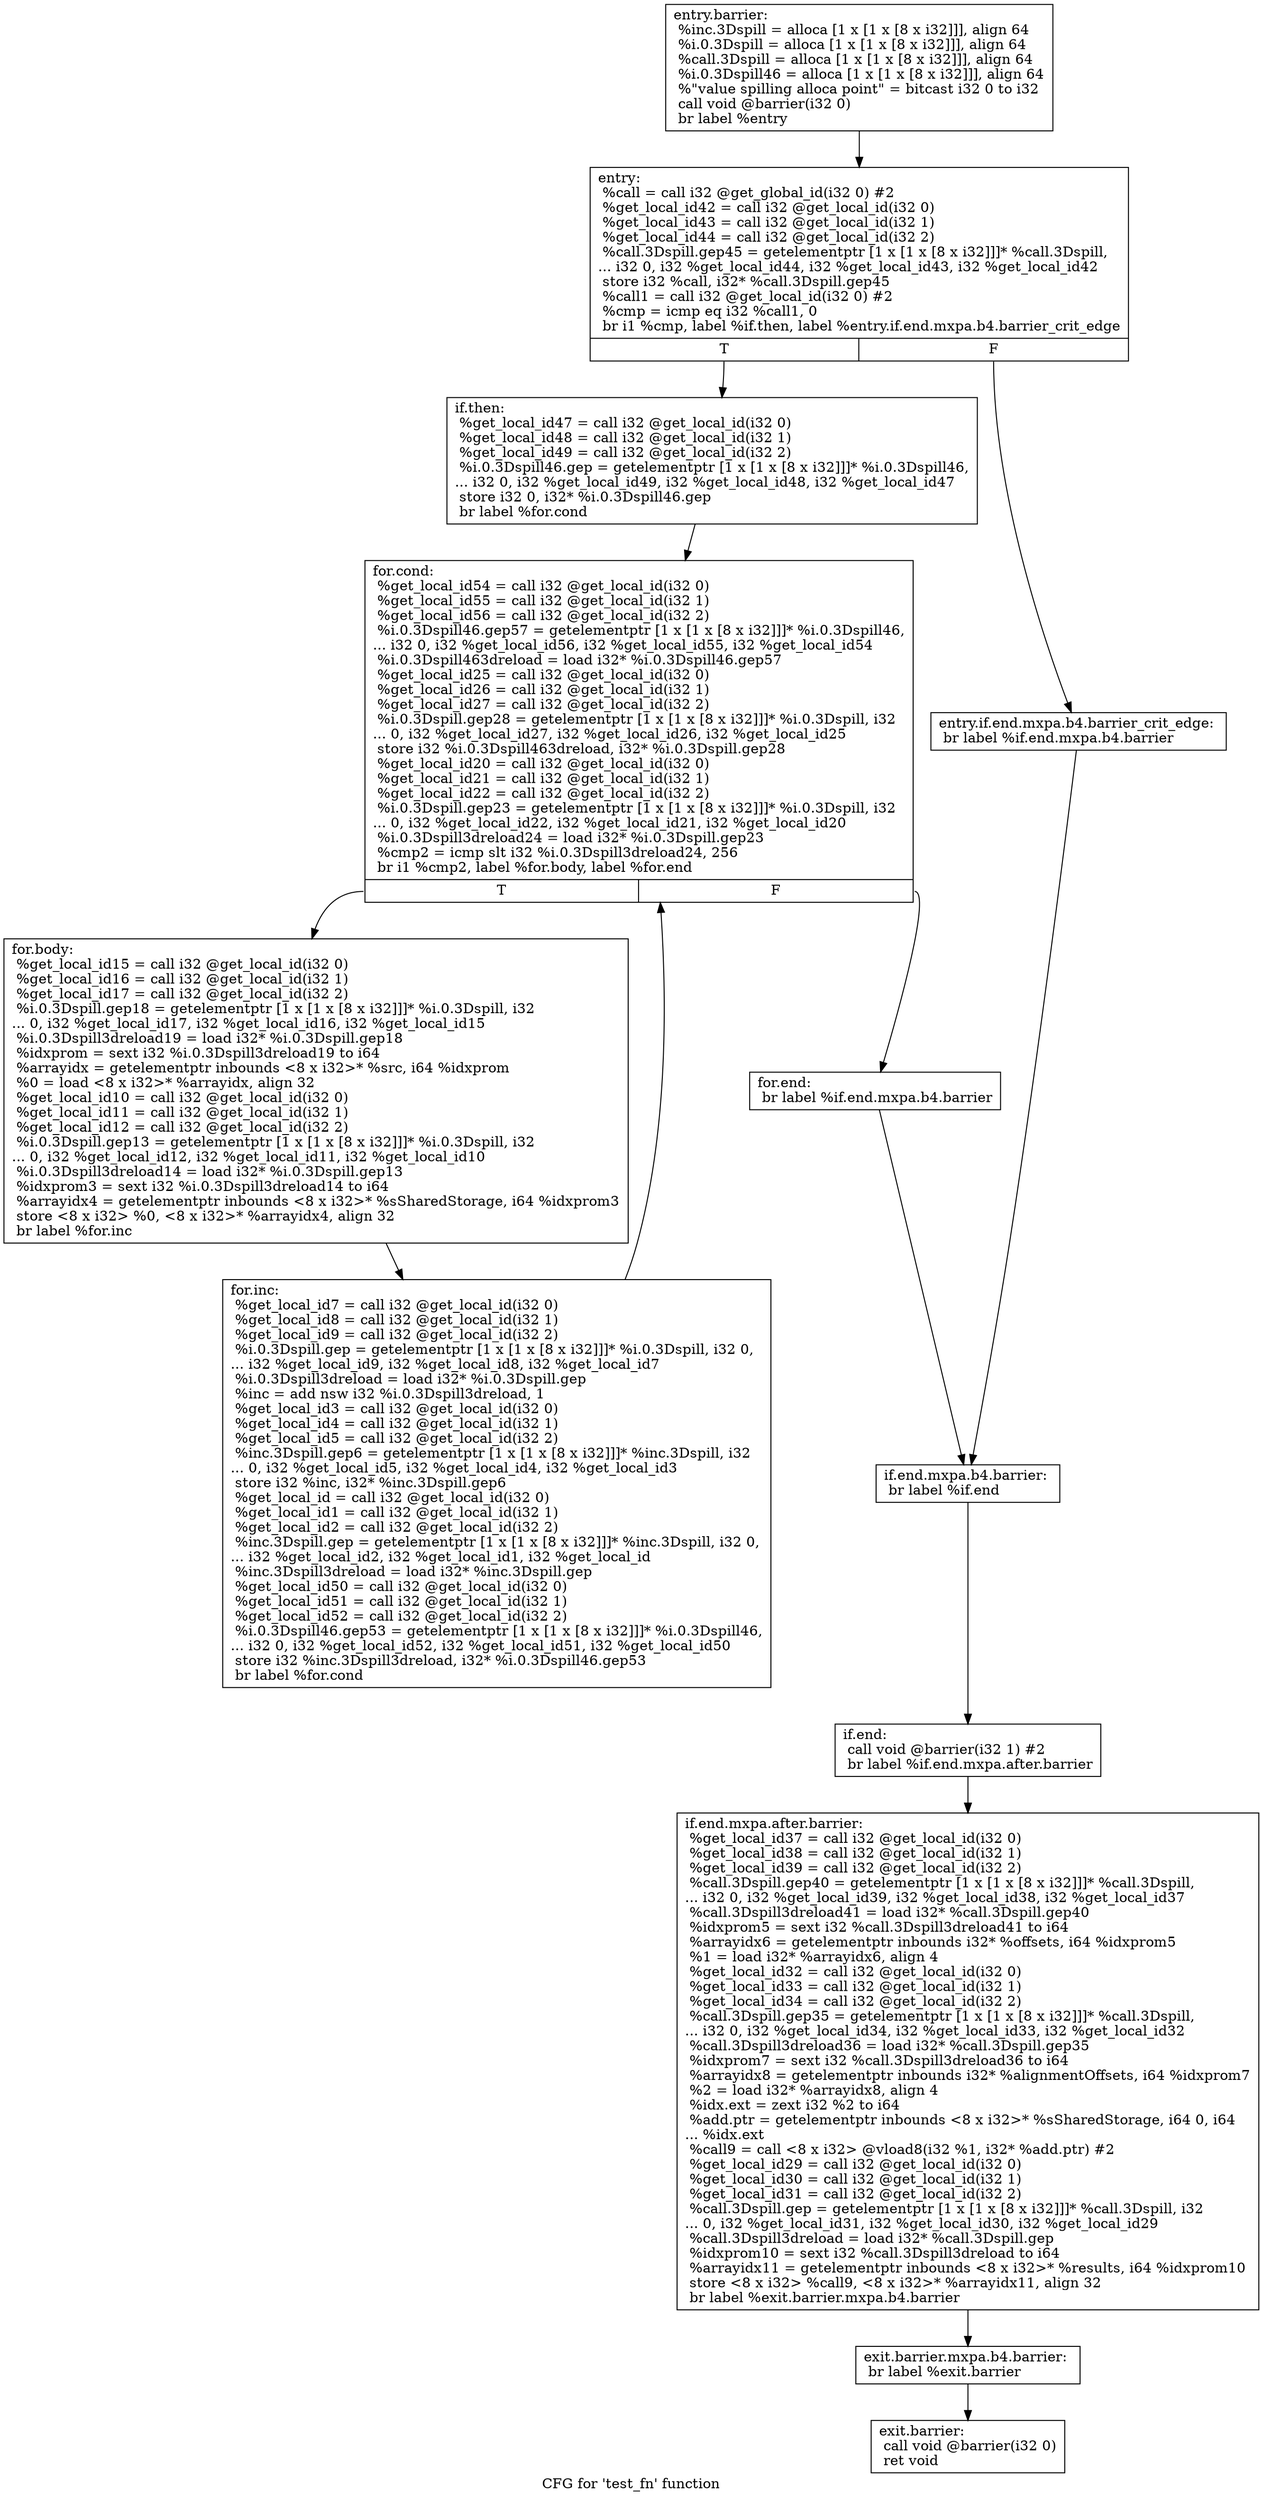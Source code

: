 digraph "CFG for 'test_fn' function" {
	label="CFG for 'test_fn' function";

	Node0x3adfa20 [shape=record,label="{entry.barrier:\l  %inc.3Dspill = alloca [1 x [1 x [8 x i32]]], align 64\l  %i.0.3Dspill = alloca [1 x [1 x [8 x i32]]], align 64\l  %call.3Dspill = alloca [1 x [1 x [8 x i32]]], align 64\l  %i.0.3Dspill46 = alloca [1 x [1 x [8 x i32]]], align 64\l  %\"value spilling alloca point\" = bitcast i32 0 to i32\l  call void @barrier(i32 0)\l  br label %entry\l}"];
	Node0x3adfa20 -> Node0x3adffa0;
	Node0x3adffa0 [shape=record,label="{entry:                                            \l  %call = call i32 @get_global_id(i32 0) #2\l  %get_local_id42 = call i32 @get_local_id(i32 0)\l  %get_local_id43 = call i32 @get_local_id(i32 1)\l  %get_local_id44 = call i32 @get_local_id(i32 2)\l  %call.3Dspill.gep45 = getelementptr [1 x [1 x [8 x i32]]]* %call.3Dspill,\l... i32 0, i32 %get_local_id44, i32 %get_local_id43, i32 %get_local_id42\l  store i32 %call, i32* %call.3Dspill.gep45\l  %call1 = call i32 @get_local_id(i32 0) #2\l  %cmp = icmp eq i32 %call1, 0\l  br i1 %cmp, label %if.then, label %entry.if.end.mxpa.b4.barrier_crit_edge\l|{<s0>T|<s1>F}}"];
	Node0x3adffa0:s0 -> Node0x3ae0c30;
	Node0x3adffa0:s1 -> Node0x3ae0d50;
	Node0x3ae0d50 [shape=record,label="{entry.if.end.mxpa.b4.barrier_crit_edge:           \l  br label %if.end.mxpa.b4.barrier\l}"];
	Node0x3ae0d50 -> Node0x3ae0ea0;
	Node0x3ae0c30 [shape=record,label="{if.then:                                          \l  %get_local_id47 = call i32 @get_local_id(i32 0)\l  %get_local_id48 = call i32 @get_local_id(i32 1)\l  %get_local_id49 = call i32 @get_local_id(i32 2)\l  %i.0.3Dspill46.gep = getelementptr [1 x [1 x [8 x i32]]]* %i.0.3Dspill46,\l... i32 0, i32 %get_local_id49, i32 %get_local_id48, i32 %get_local_id47\l  store i32 0, i32* %i.0.3Dspill46.gep\l  br label %for.cond\l}"];
	Node0x3ae0c30 -> Node0x3ae15d0;
	Node0x3ae15d0 [shape=record,label="{for.cond:                                         \l  %get_local_id54 = call i32 @get_local_id(i32 0)\l  %get_local_id55 = call i32 @get_local_id(i32 1)\l  %get_local_id56 = call i32 @get_local_id(i32 2)\l  %i.0.3Dspill46.gep57 = getelementptr [1 x [1 x [8 x i32]]]* %i.0.3Dspill46,\l... i32 0, i32 %get_local_id56, i32 %get_local_id55, i32 %get_local_id54\l  %i.0.3Dspill463dreload = load i32* %i.0.3Dspill46.gep57\l  %get_local_id25 = call i32 @get_local_id(i32 0)\l  %get_local_id26 = call i32 @get_local_id(i32 1)\l  %get_local_id27 = call i32 @get_local_id(i32 2)\l  %i.0.3Dspill.gep28 = getelementptr [1 x [1 x [8 x i32]]]* %i.0.3Dspill, i32\l... 0, i32 %get_local_id27, i32 %get_local_id26, i32 %get_local_id25\l  store i32 %i.0.3Dspill463dreload, i32* %i.0.3Dspill.gep28\l  %get_local_id20 = call i32 @get_local_id(i32 0)\l  %get_local_id21 = call i32 @get_local_id(i32 1)\l  %get_local_id22 = call i32 @get_local_id(i32 2)\l  %i.0.3Dspill.gep23 = getelementptr [1 x [1 x [8 x i32]]]* %i.0.3Dspill, i32\l... 0, i32 %get_local_id22, i32 %get_local_id21, i32 %get_local_id20\l  %i.0.3Dspill3dreload24 = load i32* %i.0.3Dspill.gep23\l  %cmp2 = icmp slt i32 %i.0.3Dspill3dreload24, 256\l  br i1 %cmp2, label %for.body, label %for.end\l|{<s0>T|<s1>F}}"];
	Node0x3ae15d0:s0 -> Node0x3ae2740;
	Node0x3ae15d0:s1 -> Node0x3ae2830;
	Node0x3ae2740 [shape=record,label="{for.body:                                         \l  %get_local_id15 = call i32 @get_local_id(i32 0)\l  %get_local_id16 = call i32 @get_local_id(i32 1)\l  %get_local_id17 = call i32 @get_local_id(i32 2)\l  %i.0.3Dspill.gep18 = getelementptr [1 x [1 x [8 x i32]]]* %i.0.3Dspill, i32\l... 0, i32 %get_local_id17, i32 %get_local_id16, i32 %get_local_id15\l  %i.0.3Dspill3dreload19 = load i32* %i.0.3Dspill.gep18\l  %idxprom = sext i32 %i.0.3Dspill3dreload19 to i64\l  %arrayidx = getelementptr inbounds \<8 x i32\>* %src, i64 %idxprom\l  %0 = load \<8 x i32\>* %arrayidx, align 32\l  %get_local_id10 = call i32 @get_local_id(i32 0)\l  %get_local_id11 = call i32 @get_local_id(i32 1)\l  %get_local_id12 = call i32 @get_local_id(i32 2)\l  %i.0.3Dspill.gep13 = getelementptr [1 x [1 x [8 x i32]]]* %i.0.3Dspill, i32\l... 0, i32 %get_local_id12, i32 %get_local_id11, i32 %get_local_id10\l  %i.0.3Dspill3dreload14 = load i32* %i.0.3Dspill.gep13\l  %idxprom3 = sext i32 %i.0.3Dspill3dreload14 to i64\l  %arrayidx4 = getelementptr inbounds \<8 x i32\>* %sSharedStorage, i64 %idxprom3\l  store \<8 x i32\> %0, \<8 x i32\>* %arrayidx4, align 32\l  br label %for.inc\l}"];
	Node0x3ae2740 -> Node0x3ae3b30;
	Node0x3ae3b30 [shape=record,label="{for.inc:                                          \l  %get_local_id7 = call i32 @get_local_id(i32 0)\l  %get_local_id8 = call i32 @get_local_id(i32 1)\l  %get_local_id9 = call i32 @get_local_id(i32 2)\l  %i.0.3Dspill.gep = getelementptr [1 x [1 x [8 x i32]]]* %i.0.3Dspill, i32 0,\l... i32 %get_local_id9, i32 %get_local_id8, i32 %get_local_id7\l  %i.0.3Dspill3dreload = load i32* %i.0.3Dspill.gep\l  %inc = add nsw i32 %i.0.3Dspill3dreload, 1\l  %get_local_id3 = call i32 @get_local_id(i32 0)\l  %get_local_id4 = call i32 @get_local_id(i32 1)\l  %get_local_id5 = call i32 @get_local_id(i32 2)\l  %inc.3Dspill.gep6 = getelementptr [1 x [1 x [8 x i32]]]* %inc.3Dspill, i32\l... 0, i32 %get_local_id5, i32 %get_local_id4, i32 %get_local_id3\l  store i32 %inc, i32* %inc.3Dspill.gep6\l  %get_local_id = call i32 @get_local_id(i32 0)\l  %get_local_id1 = call i32 @get_local_id(i32 1)\l  %get_local_id2 = call i32 @get_local_id(i32 2)\l  %inc.3Dspill.gep = getelementptr [1 x [1 x [8 x i32]]]* %inc.3Dspill, i32 0,\l... i32 %get_local_id2, i32 %get_local_id1, i32 %get_local_id\l  %inc.3Dspill3dreload = load i32* %inc.3Dspill.gep\l  %get_local_id50 = call i32 @get_local_id(i32 0)\l  %get_local_id51 = call i32 @get_local_id(i32 1)\l  %get_local_id52 = call i32 @get_local_id(i32 2)\l  %i.0.3Dspill46.gep53 = getelementptr [1 x [1 x [8 x i32]]]* %i.0.3Dspill46,\l... i32 0, i32 %get_local_id52, i32 %get_local_id51, i32 %get_local_id50\l  store i32 %inc.3Dspill3dreload, i32* %i.0.3Dspill46.gep53\l  br label %for.cond\l}"];
	Node0x3ae3b30 -> Node0x3ae15d0;
	Node0x3ae2830 [shape=record,label="{for.end:                                          \l  br label %if.end.mxpa.b4.barrier\l}"];
	Node0x3ae2830 -> Node0x3ae0ea0;
	Node0x3ae0ea0 [shape=record,label="{if.end.mxpa.b4.barrier:                           \l  br label %if.end\l}"];
	Node0x3ae0ea0 -> Node0x3ae51f0;
	Node0x3ae51f0 [shape=record,label="{if.end:                                           \l  call void @barrier(i32 1) #2\l  br label %if.end.mxpa.after.barrier\l}"];
	Node0x3ae51f0 -> Node0x3ae5400;
	Node0x3ae5400 [shape=record,label="{if.end.mxpa.after.barrier:                        \l  %get_local_id37 = call i32 @get_local_id(i32 0)\l  %get_local_id38 = call i32 @get_local_id(i32 1)\l  %get_local_id39 = call i32 @get_local_id(i32 2)\l  %call.3Dspill.gep40 = getelementptr [1 x [1 x [8 x i32]]]* %call.3Dspill,\l... i32 0, i32 %get_local_id39, i32 %get_local_id38, i32 %get_local_id37\l  %call.3Dspill3dreload41 = load i32* %call.3Dspill.gep40\l  %idxprom5 = sext i32 %call.3Dspill3dreload41 to i64\l  %arrayidx6 = getelementptr inbounds i32* %offsets, i64 %idxprom5\l  %1 = load i32* %arrayidx6, align 4\l  %get_local_id32 = call i32 @get_local_id(i32 0)\l  %get_local_id33 = call i32 @get_local_id(i32 1)\l  %get_local_id34 = call i32 @get_local_id(i32 2)\l  %call.3Dspill.gep35 = getelementptr [1 x [1 x [8 x i32]]]* %call.3Dspill,\l... i32 0, i32 %get_local_id34, i32 %get_local_id33, i32 %get_local_id32\l  %call.3Dspill3dreload36 = load i32* %call.3Dspill.gep35\l  %idxprom7 = sext i32 %call.3Dspill3dreload36 to i64\l  %arrayidx8 = getelementptr inbounds i32* %alignmentOffsets, i64 %idxprom7\l  %2 = load i32* %arrayidx8, align 4\l  %idx.ext = zext i32 %2 to i64\l  %add.ptr = getelementptr inbounds \<8 x i32\>* %sSharedStorage, i64 0, i64\l... %idx.ext\l  %call9 = call \<8 x i32\> @vload8(i32 %1, i32* %add.ptr) #2\l  %get_local_id29 = call i32 @get_local_id(i32 0)\l  %get_local_id30 = call i32 @get_local_id(i32 1)\l  %get_local_id31 = call i32 @get_local_id(i32 2)\l  %call.3Dspill.gep = getelementptr [1 x [1 x [8 x i32]]]* %call.3Dspill, i32\l... 0, i32 %get_local_id31, i32 %get_local_id30, i32 %get_local_id29\l  %call.3Dspill3dreload = load i32* %call.3Dspill.gep\l  %idxprom10 = sext i32 %call.3Dspill3dreload to i64\l  %arrayidx11 = getelementptr inbounds \<8 x i32\>* %results, i64 %idxprom10\l  store \<8 x i32\> %call9, \<8 x i32\>* %arrayidx11, align 32\l  br label %exit.barrier.mxpa.b4.barrier\l}"];
	Node0x3ae5400 -> Node0x3ae7410;
	Node0x3ae7410 [shape=record,label="{exit.barrier.mxpa.b4.barrier:                     \l  br label %exit.barrier\l}"];
	Node0x3ae7410 -> Node0x3ae7590;
	Node0x3ae7590 [shape=record,label="{exit.barrier:                                     \l  call void @barrier(i32 0)\l  ret void\l}"];
}
